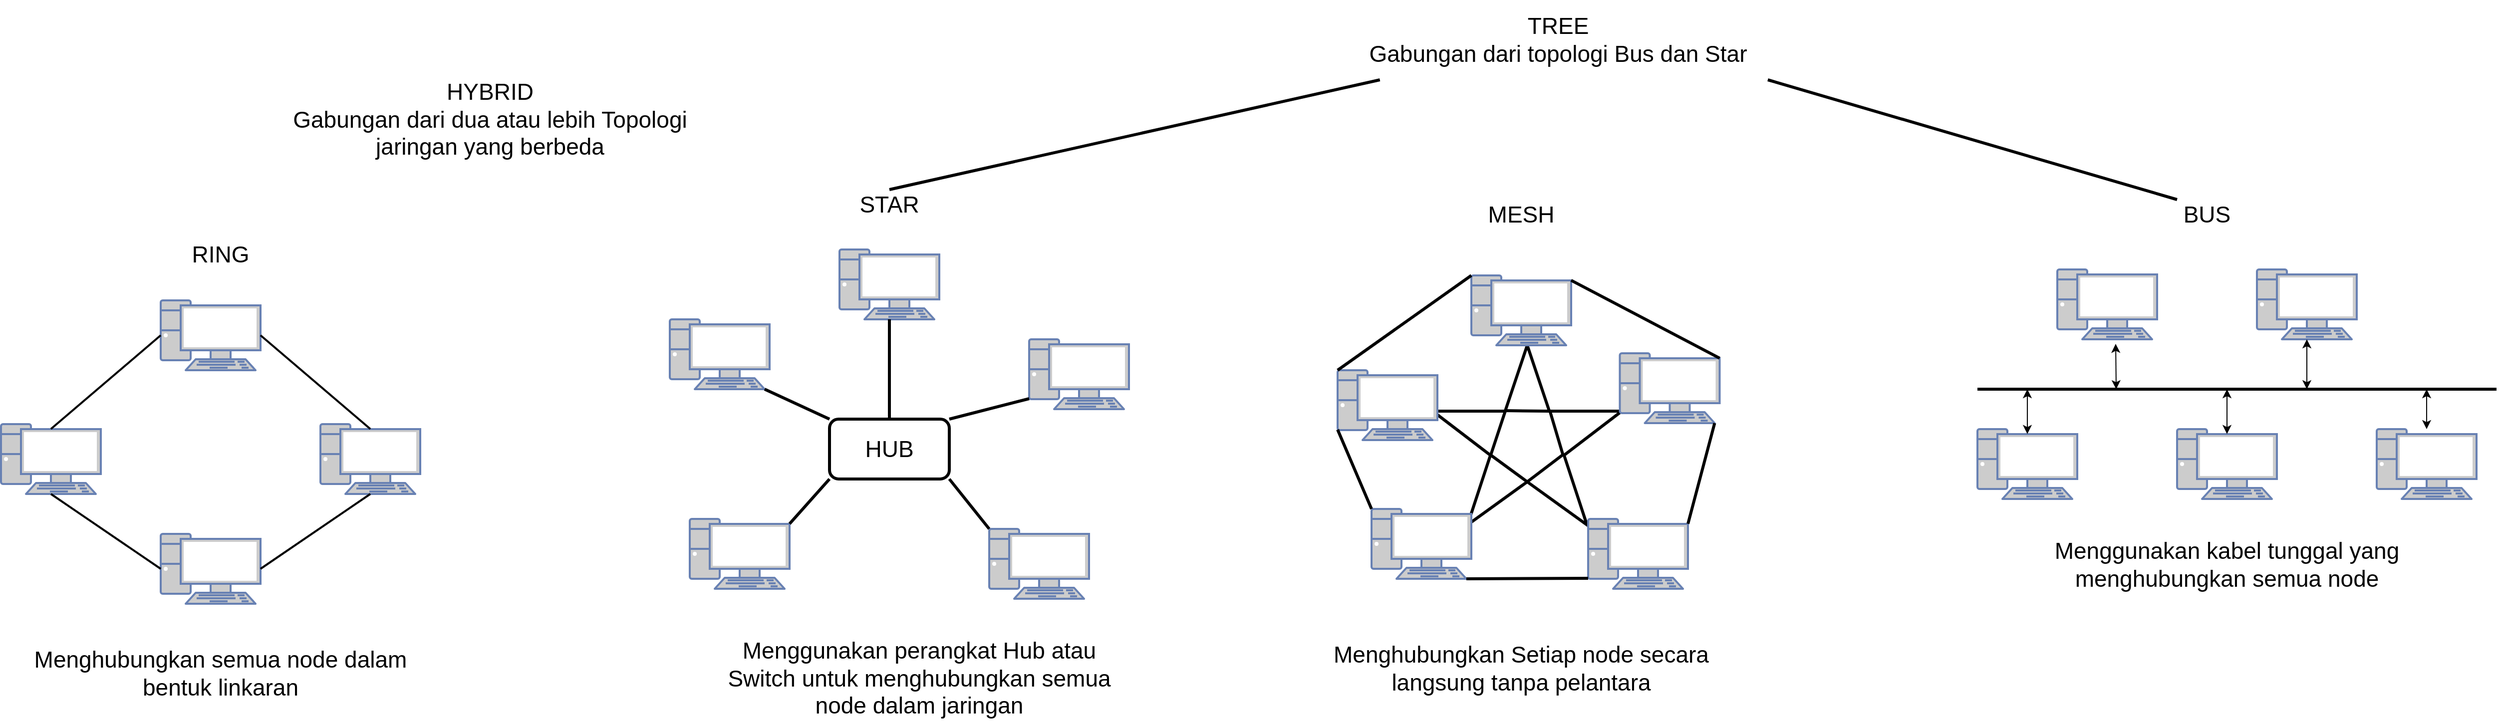<mxfile>
    <diagram id="mk1Rbe1Xzz3qSYpofZdZ" name="Page-1">
        <mxGraphModel dx="2943" dy="2371" grid="1" gridSize="10" guides="1" tooltips="1" connect="1" arrows="1" fold="1" page="1" pageScale="1" pageWidth="850" pageHeight="1100" math="0" shadow="0">
            <root>
                <mxCell id="0"/>
                <mxCell id="1" parent="0"/>
                <mxCell id="2" value="" style="fontColor=#0066CC;verticalAlign=top;verticalLabelPosition=bottom;labelPosition=center;align=center;html=1;outlineConnect=0;fillColor=#CCCCCC;strokeColor=#6881B3;gradientColor=none;gradientDirection=north;strokeWidth=2;shape=mxgraph.networks.pc;" parent="1" vertex="1">
                    <mxGeometry x="210" y="90" width="100" height="70" as="geometry"/>
                </mxCell>
                <mxCell id="3" value="" style="fontColor=#0066CC;verticalAlign=top;verticalLabelPosition=bottom;labelPosition=center;align=center;html=1;outlineConnect=0;fillColor=#CCCCCC;strokeColor=#6881B3;gradientColor=none;gradientDirection=north;strokeWidth=2;shape=mxgraph.networks.pc;" parent="1" vertex="1">
                    <mxGeometry x="380" y="20" width="100" height="70" as="geometry"/>
                </mxCell>
                <mxCell id="4" value="" style="fontColor=#0066CC;verticalAlign=top;verticalLabelPosition=bottom;labelPosition=center;align=center;html=1;outlineConnect=0;fillColor=#CCCCCC;strokeColor=#6881B3;gradientColor=none;gradientDirection=north;strokeWidth=2;shape=mxgraph.networks.pc;" parent="1" vertex="1">
                    <mxGeometry x="230" y="290" width="100" height="70" as="geometry"/>
                </mxCell>
                <mxCell id="5" value="" style="fontColor=#0066CC;verticalAlign=top;verticalLabelPosition=bottom;labelPosition=center;align=center;html=1;outlineConnect=0;fillColor=#CCCCCC;strokeColor=#6881B3;gradientColor=none;gradientDirection=north;strokeWidth=2;shape=mxgraph.networks.pc;" parent="1" vertex="1">
                    <mxGeometry x="530" y="300" width="100" height="70" as="geometry"/>
                </mxCell>
                <mxCell id="6" value="" style="fontColor=#0066CC;verticalAlign=top;verticalLabelPosition=bottom;labelPosition=center;align=center;html=1;outlineConnect=0;fillColor=#CCCCCC;strokeColor=#6881B3;gradientColor=none;gradientDirection=north;strokeWidth=2;shape=mxgraph.networks.pc;" parent="1" vertex="1">
                    <mxGeometry x="570" y="110" width="100" height="70" as="geometry"/>
                </mxCell>
                <mxCell id="7" value="&lt;font style=&quot;font-size: 23px;&quot;&gt;HUB&lt;/font&gt;" style="rounded=1;whiteSpace=wrap;html=1;strokeWidth=3;" parent="1" vertex="1">
                    <mxGeometry x="370" y="190" width="120" height="60" as="geometry"/>
                </mxCell>
                <mxCell id="10" value="" style="endArrow=none;html=1;strokeWidth=3;fontSize=23;exitX=1;exitY=0.07;exitDx=0;exitDy=0;exitPerimeter=0;entryX=0;entryY=1;entryDx=0;entryDy=0;" parent="1" source="4" target="7" edge="1">
                    <mxGeometry width="50" height="50" relative="1" as="geometry">
                        <mxPoint x="400" y="240" as="sourcePoint"/>
                        <mxPoint x="450" y="190" as="targetPoint"/>
                    </mxGeometry>
                </mxCell>
                <mxCell id="11" value="" style="endArrow=none;html=1;strokeWidth=3;fontSize=23;exitX=0;exitY=0;exitDx=0;exitDy=0;exitPerimeter=0;entryX=1;entryY=1;entryDx=0;entryDy=0;" parent="1" source="5" target="7" edge="1">
                    <mxGeometry width="50" height="50" relative="1" as="geometry">
                        <mxPoint x="340" y="324.9" as="sourcePoint"/>
                        <mxPoint x="403.04" y="261.98" as="targetPoint"/>
                    </mxGeometry>
                </mxCell>
                <mxCell id="12" value="" style="endArrow=none;html=1;strokeWidth=3;fontSize=23;exitX=1;exitY=0;exitDx=0;exitDy=0;entryX=0;entryY=0.85;entryDx=0;entryDy=0;entryPerimeter=0;" parent="1" source="7" target="6" edge="1">
                    <mxGeometry width="50" height="50" relative="1" as="geometry">
                        <mxPoint x="550" y="320" as="sourcePoint"/>
                        <mxPoint x="470" y="260" as="targetPoint"/>
                    </mxGeometry>
                </mxCell>
                <mxCell id="13" value="" style="endArrow=none;html=1;strokeWidth=3;fontSize=23;exitX=0.95;exitY=1;exitDx=0;exitDy=0;exitPerimeter=0;entryX=0;entryY=0;entryDx=0;entryDy=0;" parent="1" source="2" target="7" edge="1">
                    <mxGeometry width="50" height="50" relative="1" as="geometry">
                        <mxPoint x="560" y="330" as="sourcePoint"/>
                        <mxPoint x="480" y="270" as="targetPoint"/>
                    </mxGeometry>
                </mxCell>
                <mxCell id="14" value="" style="endArrow=none;html=1;strokeWidth=3;fontSize=23;exitX=0.5;exitY=0;exitDx=0;exitDy=0;" parent="1" source="7" target="3" edge="1">
                    <mxGeometry width="50" height="50" relative="1" as="geometry">
                        <mxPoint x="500" y="200" as="sourcePoint"/>
                        <mxPoint x="600" y="179.5" as="targetPoint"/>
                    </mxGeometry>
                </mxCell>
                <mxCell id="26" value="" style="verticalLabelPosition=bottom;verticalAlign=top;html=1;shape=mxgraph.basic.star;strokeWidth=3;fontSize=23;" parent="1" vertex="1">
                    <mxGeometry x="974.26" y="116" width="189.48" height="180" as="geometry"/>
                </mxCell>
                <mxCell id="27" value="" style="fontColor=#0066CC;verticalAlign=top;verticalLabelPosition=bottom;labelPosition=center;align=center;html=1;outlineConnect=0;fillColor=#CCCCCC;strokeColor=#6881B3;gradientColor=none;gradientDirection=north;strokeWidth=2;shape=mxgraph.networks.pc;" parent="1" vertex="1">
                    <mxGeometry x="879" y="141" width="100" height="70" as="geometry"/>
                </mxCell>
                <mxCell id="28" value="" style="fontColor=#0066CC;verticalAlign=top;verticalLabelPosition=bottom;labelPosition=center;align=center;html=1;outlineConnect=0;fillColor=#CCCCCC;strokeColor=#6881B3;gradientColor=none;gradientDirection=north;strokeWidth=2;shape=mxgraph.networks.pc;" parent="1" vertex="1">
                    <mxGeometry x="1013" y="46" width="100" height="70" as="geometry"/>
                </mxCell>
                <mxCell id="29" value="" style="fontColor=#0066CC;verticalAlign=top;verticalLabelPosition=bottom;labelPosition=center;align=center;html=1;outlineConnect=0;fillColor=#CCCCCC;strokeColor=#6881B3;gradientColor=none;gradientDirection=north;strokeWidth=2;shape=mxgraph.networks.pc;" parent="1" vertex="1">
                    <mxGeometry x="913" y="280" width="100" height="70" as="geometry"/>
                </mxCell>
                <mxCell id="30" value="" style="fontColor=#0066CC;verticalAlign=top;verticalLabelPosition=bottom;labelPosition=center;align=center;html=1;outlineConnect=0;fillColor=#CCCCCC;strokeColor=#6881B3;gradientColor=none;gradientDirection=north;strokeWidth=2;shape=mxgraph.networks.pc;" parent="1" vertex="1">
                    <mxGeometry x="1130" y="290" width="100" height="70" as="geometry"/>
                </mxCell>
                <mxCell id="31" value="" style="fontColor=#0066CC;verticalAlign=top;verticalLabelPosition=bottom;labelPosition=center;align=center;html=1;outlineConnect=0;fillColor=#CCCCCC;strokeColor=#6881B3;gradientColor=none;gradientDirection=north;strokeWidth=2;shape=mxgraph.networks.pc;" parent="1" vertex="1">
                    <mxGeometry x="1161.74" y="124" width="100" height="70" as="geometry"/>
                </mxCell>
                <mxCell id="32" value="" style="endArrow=none;html=1;strokeWidth=3;fontSize=23;exitX=0.307;exitY=0.611;exitDx=0;exitDy=0;exitPerimeter=0;entryX=0.5;entryY=0.76;entryDx=0;entryDy=0;entryPerimeter=0;" parent="1" source="26" target="26" edge="1">
                    <mxGeometry width="50" height="50" relative="1" as="geometry">
                        <mxPoint x="1070" y="250" as="sourcePoint"/>
                        <mxPoint x="1120" y="200" as="targetPoint"/>
                    </mxGeometry>
                </mxCell>
                <mxCell id="33" value="" style="endArrow=none;html=1;strokeWidth=3;fontSize=23;exitX=0.384;exitY=0.366;exitDx=0;exitDy=0;exitPerimeter=0;entryX=0.308;entryY=0.608;entryDx=0;entryDy=0;entryPerimeter=0;" parent="1" source="26" target="26" edge="1">
                    <mxGeometry width="50" height="50" relative="1" as="geometry">
                        <mxPoint x="1042.43" y="235.98" as="sourcePoint"/>
                        <mxPoint x="1079" y="262.8" as="targetPoint"/>
                    </mxGeometry>
                </mxCell>
                <mxCell id="34" value="" style="endArrow=none;html=1;strokeWidth=3;fontSize=23;exitX=0.381;exitY=0.364;exitDx=0;exitDy=0;exitPerimeter=0;entryX=0.612;entryY=0.367;entryDx=0;entryDy=0;entryPerimeter=0;" parent="1" source="26" target="26" edge="1">
                    <mxGeometry width="50" height="50" relative="1" as="geometry">
                        <mxPoint x="1057.02" y="191.88" as="sourcePoint"/>
                        <mxPoint x="1042.62" y="235.44" as="targetPoint"/>
                    </mxGeometry>
                </mxCell>
                <mxCell id="35" value="" style="endArrow=none;html=1;strokeWidth=3;fontSize=23;exitX=0.5;exitY=0.76;exitDx=0;exitDy=0;exitPerimeter=0;entryX=0.69;entryY=0.608;entryDx=0;entryDy=0;entryPerimeter=0;" parent="1" source="26" target="26" edge="1">
                    <mxGeometry width="50" height="50" relative="1" as="geometry">
                        <mxPoint x="1056.452" y="191.52" as="sourcePoint"/>
                        <mxPoint x="1100.222" y="192.06" as="targetPoint"/>
                    </mxGeometry>
                </mxCell>
                <mxCell id="36" value="" style="endArrow=none;html=1;strokeWidth=3;fontSize=23;exitX=0.619;exitY=0.363;exitDx=0;exitDy=0;exitPerimeter=0;entryX=0.69;entryY=0.614;entryDx=0;entryDy=0;entryPerimeter=0;" parent="1" source="26" target="26" edge="1">
                    <mxGeometry width="50" height="50" relative="1" as="geometry">
                        <mxPoint x="1079" y="262.8" as="sourcePoint"/>
                        <mxPoint x="1115.001" y="235.44" as="targetPoint"/>
                    </mxGeometry>
                </mxCell>
                <mxCell id="37" value="" style="endArrow=none;html=1;strokeWidth=3;fontSize=23;exitX=0;exitY=0.85;exitDx=0;exitDy=0;exitPerimeter=0;entryX=0;entryY=0;entryDx=0;entryDy=0;entryPerimeter=0;" parent="1" source="27" target="29" edge="1">
                    <mxGeometry width="50" height="50" relative="1" as="geometry">
                        <mxPoint x="1042.43" y="235.98" as="sourcePoint"/>
                        <mxPoint x="1079" y="262.8" as="targetPoint"/>
                    </mxGeometry>
                </mxCell>
                <mxCell id="38" value="" style="endArrow=none;html=1;strokeWidth=3;fontSize=23;exitX=0.95;exitY=1;exitDx=0;exitDy=0;exitPerimeter=0;entryX=0;entryY=0.85;entryDx=0;entryDy=0;entryPerimeter=0;" parent="1" source="29" target="30" edge="1">
                    <mxGeometry width="50" height="50" relative="1" as="geometry">
                        <mxPoint x="900" y="182.5" as="sourcePoint"/>
                        <mxPoint x="923" y="290" as="targetPoint"/>
                    </mxGeometry>
                </mxCell>
                <mxCell id="39" value="" style="endArrow=none;html=1;strokeWidth=3;fontSize=23;exitX=0.95;exitY=1;exitDx=0;exitDy=0;exitPerimeter=0;entryX=1;entryY=0.07;entryDx=0;entryDy=0;entryPerimeter=0;" parent="1" source="31" target="30" edge="1">
                    <mxGeometry width="50" height="50" relative="1" as="geometry">
                        <mxPoint x="1018" y="360" as="sourcePoint"/>
                        <mxPoint x="1140" y="359.5" as="targetPoint"/>
                    </mxGeometry>
                </mxCell>
                <mxCell id="40" value="" style="endArrow=none;html=1;strokeWidth=3;fontSize=23;exitX=1;exitY=0.07;exitDx=0;exitDy=0;exitPerimeter=0;entryX=1;entryY=0.07;entryDx=0;entryDy=0;entryPerimeter=0;" parent="1" source="31" target="28" edge="1">
                    <mxGeometry width="50" height="50" relative="1" as="geometry">
                        <mxPoint x="1266.74" y="204" as="sourcePoint"/>
                        <mxPoint x="1200" y="110" as="targetPoint"/>
                    </mxGeometry>
                </mxCell>
                <mxCell id="41" value="" style="endArrow=none;html=1;strokeWidth=3;fontSize=23;exitX=0;exitY=0;exitDx=0;exitDy=0;exitPerimeter=0;entryX=0;entryY=0;entryDx=0;entryDy=0;entryPerimeter=0;" parent="1" source="27" target="28" edge="1">
                    <mxGeometry width="50" height="50" relative="1" as="geometry">
                        <mxPoint x="1271.74" y="138.9" as="sourcePoint"/>
                        <mxPoint x="1123" y="63.9" as="targetPoint"/>
                    </mxGeometry>
                </mxCell>
                <mxCell id="42" value="STAR" style="text;html=1;strokeColor=none;fillColor=none;align=center;verticalAlign=middle;whiteSpace=wrap;rounded=0;strokeWidth=3;fontSize=23;" parent="1" vertex="1">
                    <mxGeometry x="400" y="-40" width="60" height="30" as="geometry"/>
                </mxCell>
                <mxCell id="43" value="MESH" style="text;html=1;strokeColor=none;fillColor=none;align=center;verticalAlign=middle;whiteSpace=wrap;rounded=0;strokeWidth=3;fontSize=23;" parent="1" vertex="1">
                    <mxGeometry x="1033" y="-30" width="60" height="30" as="geometry"/>
                </mxCell>
                <mxCell id="44" value="" style="fontColor=#0066CC;verticalAlign=top;verticalLabelPosition=bottom;labelPosition=center;align=center;html=1;outlineConnect=0;fillColor=#CCCCCC;strokeColor=#6881B3;gradientColor=none;gradientDirection=north;strokeWidth=2;shape=mxgraph.networks.pc;fontSize=23;" parent="1" vertex="1">
                    <mxGeometry x="1920" y="200" width="100" height="70" as="geometry"/>
                </mxCell>
                <mxCell id="45" value="" style="fontColor=#0066CC;verticalAlign=top;verticalLabelPosition=bottom;labelPosition=center;align=center;html=1;outlineConnect=0;fillColor=#CCCCCC;strokeColor=#6881B3;gradientColor=none;gradientDirection=north;strokeWidth=2;shape=mxgraph.networks.pc;fontSize=23;" parent="1" vertex="1">
                    <mxGeometry x="1720" y="200" width="100" height="70" as="geometry"/>
                </mxCell>
                <mxCell id="46" value="" style="fontColor=#0066CC;verticalAlign=top;verticalLabelPosition=bottom;labelPosition=center;align=center;html=1;outlineConnect=0;fillColor=#CCCCCC;strokeColor=#6881B3;gradientColor=none;gradientDirection=north;strokeWidth=2;shape=mxgraph.networks.pc;fontSize=23;" parent="1" vertex="1">
                    <mxGeometry x="1520" y="200" width="100" height="70" as="geometry"/>
                </mxCell>
                <mxCell id="47" value="" style="fontColor=#0066CC;verticalAlign=top;verticalLabelPosition=bottom;labelPosition=center;align=center;html=1;outlineConnect=0;fillColor=#CCCCCC;strokeColor=#6881B3;gradientColor=none;gradientDirection=north;strokeWidth=2;shape=mxgraph.networks.pc;fontSize=23;" parent="1" vertex="1">
                    <mxGeometry x="1800" y="40" width="100" height="70" as="geometry"/>
                </mxCell>
                <mxCell id="48" value="" style="fontColor=#0066CC;verticalAlign=top;verticalLabelPosition=bottom;labelPosition=center;align=center;html=1;outlineConnect=0;fillColor=#CCCCCC;strokeColor=#6881B3;gradientColor=none;gradientDirection=north;strokeWidth=2;shape=mxgraph.networks.pc;fontSize=23;" parent="1" vertex="1">
                    <mxGeometry x="1600" y="40" width="100" height="70" as="geometry"/>
                </mxCell>
                <mxCell id="49" value="" style="endArrow=none;html=1;strokeWidth=3;fontSize=23;" parent="1" edge="1">
                    <mxGeometry width="50" height="50" relative="1" as="geometry">
                        <mxPoint x="1520" y="160" as="sourcePoint"/>
                        <mxPoint x="2040" y="160" as="targetPoint"/>
                    </mxGeometry>
                </mxCell>
                <mxCell id="50" value="" style="endArrow=classic;startArrow=classic;html=1;strokeWidth=1;fontSize=23;exitX=0.5;exitY=0.07;exitDx=0;exitDy=0;exitPerimeter=0;" parent="1" source="46" edge="1">
                    <mxGeometry width="50" height="50" relative="1" as="geometry">
                        <mxPoint x="1740" y="270" as="sourcePoint"/>
                        <mxPoint x="1570" y="160" as="targetPoint"/>
                    </mxGeometry>
                </mxCell>
                <mxCell id="51" value="" style="endArrow=classic;startArrow=classic;html=1;strokeWidth=1;fontSize=23;entryX=0.5;entryY=0.07;entryDx=0;entryDy=0;entryPerimeter=0;" parent="1" target="45" edge="1">
                    <mxGeometry width="50" height="50" relative="1" as="geometry">
                        <mxPoint x="1770" y="160" as="sourcePoint"/>
                        <mxPoint x="1580" y="170" as="targetPoint"/>
                    </mxGeometry>
                </mxCell>
                <mxCell id="52" value="" style="endArrow=classic;startArrow=classic;html=1;strokeWidth=1;fontSize=23;" parent="1" target="44" edge="1">
                    <mxGeometry width="50" height="50" relative="1" as="geometry">
                        <mxPoint x="1970" y="160" as="sourcePoint"/>
                        <mxPoint x="1780" y="214.9" as="targetPoint"/>
                    </mxGeometry>
                </mxCell>
                <mxCell id="53" value="" style="endArrow=classic;startArrow=classic;html=1;strokeWidth=1;fontSize=23;exitX=0.585;exitY=1.065;exitDx=0;exitDy=0;exitPerimeter=0;" parent="1" source="48" edge="1">
                    <mxGeometry width="50" height="50" relative="1" as="geometry">
                        <mxPoint x="1980" y="170" as="sourcePoint"/>
                        <mxPoint x="1659" y="160" as="targetPoint"/>
                    </mxGeometry>
                </mxCell>
                <mxCell id="54" value="" style="endArrow=classic;startArrow=classic;html=1;strokeWidth=1;fontSize=23;exitX=0.5;exitY=1;exitDx=0;exitDy=0;exitPerimeter=0;" parent="1" source="47" edge="1">
                    <mxGeometry width="50" height="50" relative="1" as="geometry">
                        <mxPoint x="1668.5" y="124.55" as="sourcePoint"/>
                        <mxPoint x="1850" y="160" as="targetPoint"/>
                    </mxGeometry>
                </mxCell>
                <mxCell id="55" value="BUS" style="text;html=1;strokeColor=none;fillColor=none;align=center;verticalAlign=middle;whiteSpace=wrap;rounded=0;strokeWidth=3;fontSize=23;" parent="1" vertex="1">
                    <mxGeometry x="1720" y="-30" width="60" height="30" as="geometry"/>
                </mxCell>
                <mxCell id="56" value="Menggunakan kabel tunggal yang menghubungkan semua node" style="text;html=1;strokeColor=none;fillColor=none;align=center;verticalAlign=middle;whiteSpace=wrap;rounded=0;strokeWidth=3;fontSize=23;" parent="1" vertex="1">
                    <mxGeometry x="1560" y="296" width="420" height="80" as="geometry"/>
                </mxCell>
                <mxCell id="57" value="Menggunakan perangkat Hub atau Switch untuk menghubungkan semua node dalam jaringan" style="text;html=1;strokeColor=none;fillColor=none;align=center;verticalAlign=middle;whiteSpace=wrap;rounded=0;strokeWidth=3;fontSize=23;" parent="1" vertex="1">
                    <mxGeometry x="250" y="410" width="420" height="80" as="geometry"/>
                </mxCell>
                <mxCell id="58" value="Menghubungkan Setiap node secara langsung tanpa pelantara" style="text;html=1;strokeColor=none;fillColor=none;align=center;verticalAlign=middle;whiteSpace=wrap;rounded=0;strokeWidth=3;fontSize=23;" parent="1" vertex="1">
                    <mxGeometry x="853" y="400" width="420" height="80" as="geometry"/>
                </mxCell>
                <mxCell id="59" value="Menghubungkan semua node dalam bentuk linkaran" style="text;html=1;strokeColor=none;fillColor=none;align=center;verticalAlign=middle;whiteSpace=wrap;rounded=0;strokeWidth=3;fontSize=23;" parent="1" vertex="1">
                    <mxGeometry x="-450" y="405" width="420" height="80" as="geometry"/>
                </mxCell>
                <mxCell id="60" value="TREE&lt;br&gt;Gabungan dari topologi Bus dan Star" style="text;html=1;strokeColor=none;fillColor=none;align=center;verticalAlign=middle;whiteSpace=wrap;rounded=0;strokeWidth=3;fontSize=23;" parent="1" vertex="1">
                    <mxGeometry x="890" y="-230" width="420" height="80" as="geometry"/>
                </mxCell>
                <mxCell id="61" value="HYBRID&lt;br&gt;Gabungan dari dua atau lebih Topologi jaringan yang berbeda" style="text;html=1;strokeColor=none;fillColor=none;align=center;verticalAlign=middle;whiteSpace=wrap;rounded=0;strokeWidth=3;fontSize=23;" parent="1" vertex="1">
                    <mxGeometry x="-180" y="-150" width="420" height="80" as="geometry"/>
                </mxCell>
                <mxCell id="62" value="" style="fontColor=#0066CC;verticalAlign=top;verticalLabelPosition=bottom;labelPosition=center;align=center;html=1;outlineConnect=0;fillColor=#CCCCCC;strokeColor=#6881B3;gradientColor=none;gradientDirection=north;strokeWidth=2;shape=mxgraph.networks.pc;fontSize=23;" parent="1" vertex="1">
                    <mxGeometry x="-460" y="195" width="100" height="70" as="geometry"/>
                </mxCell>
                <mxCell id="63" value="" style="fontColor=#0066CC;verticalAlign=top;verticalLabelPosition=bottom;labelPosition=center;align=center;html=1;outlineConnect=0;fillColor=#CCCCCC;strokeColor=#6881B3;gradientColor=none;gradientDirection=north;strokeWidth=2;shape=mxgraph.networks.pc;fontSize=23;" parent="1" vertex="1">
                    <mxGeometry x="-140" y="195" width="100" height="70" as="geometry"/>
                </mxCell>
                <mxCell id="64" value="" style="fontColor=#0066CC;verticalAlign=top;verticalLabelPosition=bottom;labelPosition=center;align=center;html=1;outlineConnect=0;fillColor=#CCCCCC;strokeColor=#6881B3;gradientColor=none;gradientDirection=north;strokeWidth=2;shape=mxgraph.networks.pc;fontSize=23;" parent="1" vertex="1">
                    <mxGeometry x="-300" y="305" width="100" height="70" as="geometry"/>
                </mxCell>
                <mxCell id="65" value="" style="fontColor=#0066CC;verticalAlign=top;verticalLabelPosition=bottom;labelPosition=center;align=center;html=1;outlineConnect=0;fillColor=#CCCCCC;strokeColor=#6881B3;gradientColor=none;gradientDirection=north;strokeWidth=2;shape=mxgraph.networks.pc;fontSize=23;" parent="1" vertex="1">
                    <mxGeometry x="-300" y="71" width="100" height="70" as="geometry"/>
                </mxCell>
                <mxCell id="66" value="" style="endArrow=none;html=1;strokeWidth=2;fontSize=23;entryX=0;entryY=0.5;entryDx=0;entryDy=0;entryPerimeter=0;exitX=0.5;exitY=0.07;exitDx=0;exitDy=0;exitPerimeter=0;" parent="1" source="62" target="65" edge="1">
                    <mxGeometry width="50" height="50" relative="1" as="geometry">
                        <mxPoint x="-330" y="265" as="sourcePoint"/>
                        <mxPoint x="-280" y="215" as="targetPoint"/>
                    </mxGeometry>
                </mxCell>
                <mxCell id="67" value="" style="endArrow=none;html=1;strokeWidth=2;fontSize=23;entryX=0;entryY=0.5;entryDx=0;entryDy=0;entryPerimeter=0;exitX=0.5;exitY=1;exitDx=0;exitDy=0;exitPerimeter=0;" parent="1" source="62" target="64" edge="1">
                    <mxGeometry width="50" height="50" relative="1" as="geometry">
                        <mxPoint x="-430" y="209.9" as="sourcePoint"/>
                        <mxPoint x="-290" y="116" as="targetPoint"/>
                    </mxGeometry>
                </mxCell>
                <mxCell id="68" value="" style="endArrow=none;html=1;strokeWidth=2;fontSize=23;entryX=0.5;entryY=1;entryDx=0;entryDy=0;entryPerimeter=0;exitX=1;exitY=0.5;exitDx=0;exitDy=0;exitPerimeter=0;" parent="1" source="64" target="63" edge="1">
                    <mxGeometry width="50" height="50" relative="1" as="geometry">
                        <mxPoint x="-430" y="275" as="sourcePoint"/>
                        <mxPoint x="-290" y="350" as="targetPoint"/>
                    </mxGeometry>
                </mxCell>
                <mxCell id="69" value="" style="endArrow=none;html=1;strokeWidth=2;fontSize=23;entryX=0.5;entryY=0.07;entryDx=0;entryDy=0;entryPerimeter=0;exitX=1;exitY=0.5;exitDx=0;exitDy=0;exitPerimeter=0;" parent="1" source="65" target="63" edge="1">
                    <mxGeometry width="50" height="50" relative="1" as="geometry">
                        <mxPoint x="-190" y="350" as="sourcePoint"/>
                        <mxPoint x="-60" y="275" as="targetPoint"/>
                    </mxGeometry>
                </mxCell>
                <mxCell id="70" value="RING" style="text;html=1;strokeColor=none;fillColor=none;align=center;verticalAlign=middle;whiteSpace=wrap;rounded=0;strokeWidth=3;fontSize=23;" parent="1" vertex="1">
                    <mxGeometry x="-450" y="-15" width="420" height="80" as="geometry"/>
                </mxCell>
                <mxCell id="72" value="" style="endArrow=none;html=1;strokeWidth=3;fontSize=23;entryX=0.5;entryY=0;entryDx=0;entryDy=0;" edge="1" parent="1" source="60" target="42">
                    <mxGeometry width="50" height="50" relative="1" as="geometry">
                        <mxPoint x="440" y="200" as="sourcePoint"/>
                        <mxPoint x="440" y="100" as="targetPoint"/>
                    </mxGeometry>
                </mxCell>
                <mxCell id="73" value="" style="endArrow=none;html=1;strokeWidth=3;fontSize=23;entryX=1;entryY=1;entryDx=0;entryDy=0;exitX=0;exitY=0;exitDx=0;exitDy=0;" edge="1" parent="1" source="55" target="60">
                    <mxGeometry width="50" height="50" relative="1" as="geometry">
                        <mxPoint x="931.333" y="-140" as="sourcePoint"/>
                        <mxPoint x="440" y="-30" as="targetPoint"/>
                    </mxGeometry>
                </mxCell>
            </root>
        </mxGraphModel>
    </diagram>
</mxfile>